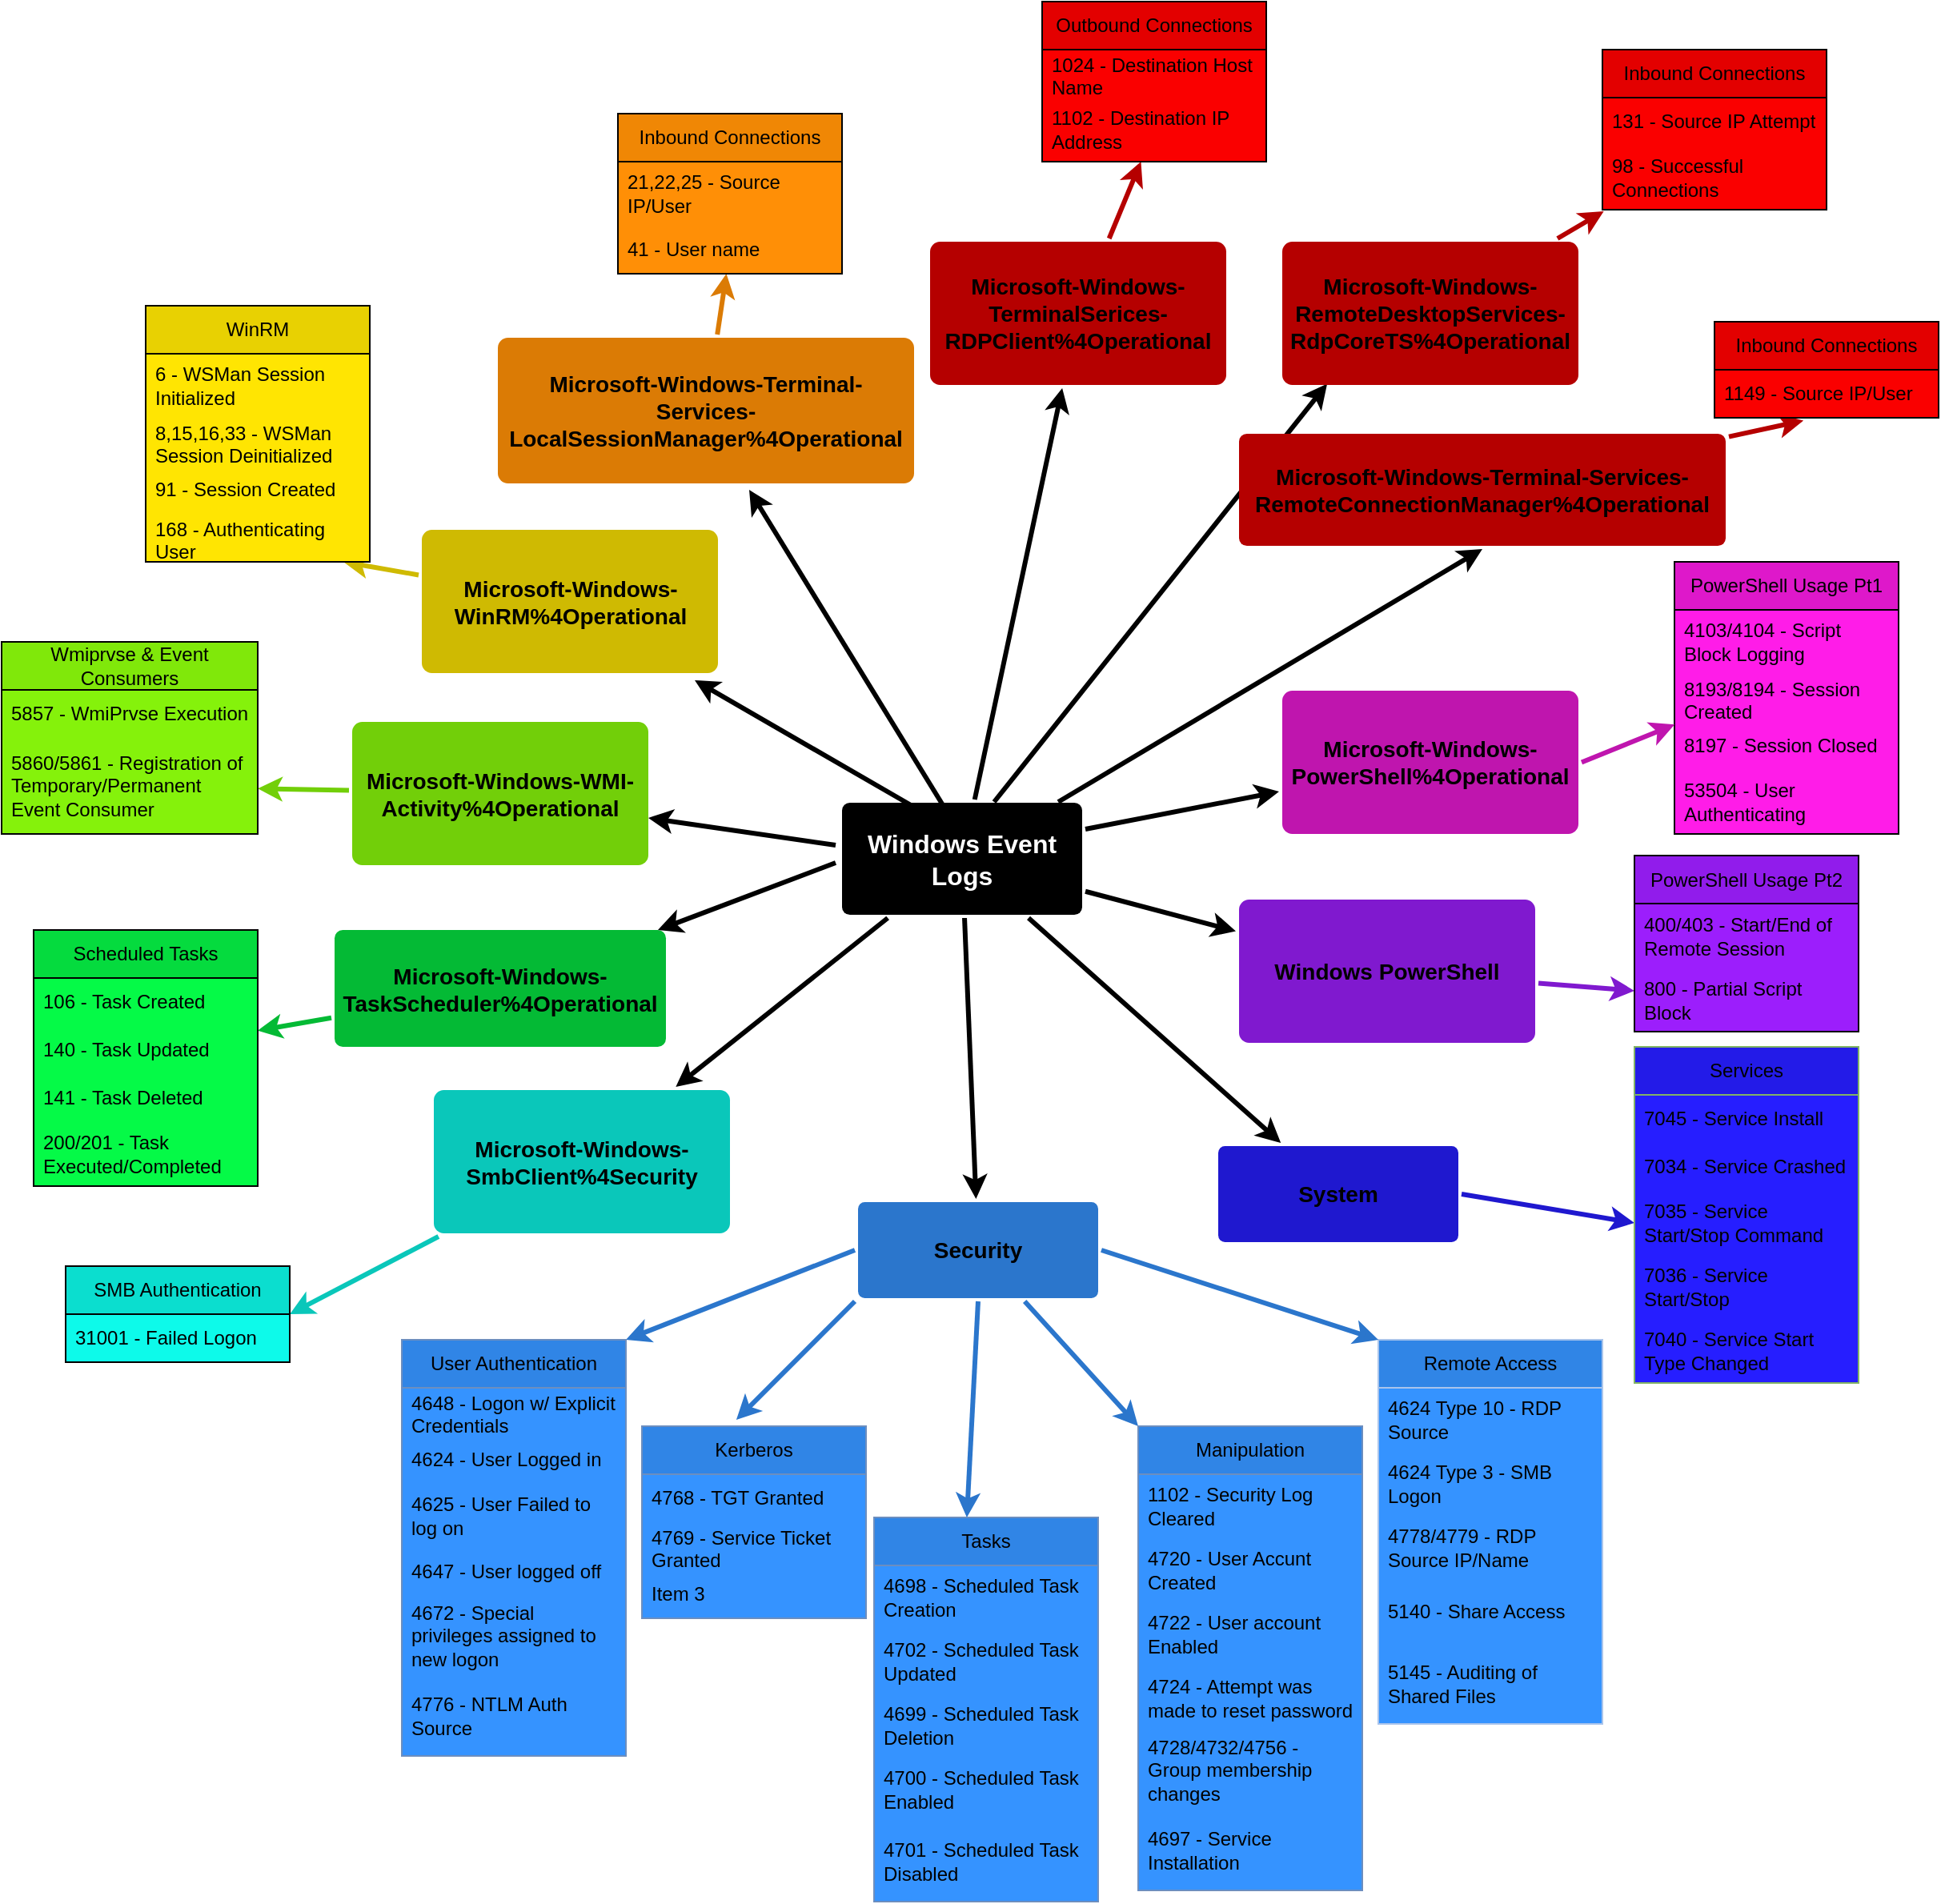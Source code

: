 <mxfile version="21.1.2" type="device">
  <diagram id="6a731a19-8d31-9384-78a2-239565b7b9f0" name="Page-1">
    <mxGraphModel dx="2603" dy="1671" grid="1" gridSize="10" guides="1" tooltips="1" connect="1" arrows="1" fold="1" page="1" pageScale="1" pageWidth="1169" pageHeight="827" background="none" math="0" shadow="0">
      <root>
        <mxCell id="0" />
        <mxCell id="1" parent="0" />
        <mxCell id="1745" value="" style="edgeStyle=none;rounded=0;jumpStyle=none;html=1;shadow=0;labelBackgroundColor=none;startArrow=none;startFill=0;endArrow=classic;endFill=1;jettySize=auto;orthogonalLoop=1;strokeColor=#000000;strokeWidth=3;fontFamily=Helvetica;fontSize=16;fontColor=#23445D;spacing=5;" parent="1" source="1749" target="1764" edge="1">
          <mxGeometry relative="1" as="geometry" />
        </mxCell>
        <mxCell id="1746" value="" style="edgeStyle=none;rounded=0;jumpStyle=none;html=1;shadow=0;labelBackgroundColor=none;startArrow=none;startFill=0;endArrow=classic;endFill=1;jettySize=auto;orthogonalLoop=1;strokeColor=#000000;strokeWidth=3;fontFamily=Helvetica;fontSize=16;fontColor=#23445D;spacing=5;" parent="1" source="1749" target="1771" edge="1">
          <mxGeometry relative="1" as="geometry" />
        </mxCell>
        <mxCell id="1747" value="" style="edgeStyle=none;rounded=0;jumpStyle=none;html=1;shadow=0;labelBackgroundColor=none;startArrow=none;startFill=0;endArrow=classic;endFill=1;jettySize=auto;orthogonalLoop=1;strokeColor=#000000;strokeWidth=3;fontFamily=Helvetica;fontSize=16;fontColor=#23445D;spacing=5;" parent="1" source="1749" target="1760" edge="1">
          <mxGeometry relative="1" as="geometry" />
        </mxCell>
        <mxCell id="1749" value="Windows Event Logs" style="rounded=1;whiteSpace=wrap;html=1;shadow=0;labelBackgroundColor=none;strokeColor=none;strokeWidth=3;fillColor=#000000;fontFamily=Helvetica;fontSize=16;fontColor=#FFFFFF;align=center;fontStyle=1;spacing=5;arcSize=7;perimeterSpacing=2;" parent="1" vertex="1">
          <mxGeometry x="495" y="380.5" width="150" height="70" as="geometry" />
        </mxCell>
        <mxCell id="1757" value="" style="edgeStyle=none;rounded=0;jumpStyle=none;html=1;shadow=0;labelBackgroundColor=none;startArrow=none;startFill=0;endArrow=classic;endFill=1;jettySize=auto;orthogonalLoop=1;strokeColor=#2B76CC;strokeWidth=3;fontFamily=Helvetica;fontSize=14;fontColor=#FFFFFF;spacing=5;entryX=1;entryY=0;entryDx=0;entryDy=0;exitX=0;exitY=0.5;exitDx=0;exitDy=0;" parent="1" source="1760" target="wAxpXDREzNcFDsTvLSVg-1779" edge="1">
          <mxGeometry relative="1" as="geometry">
            <mxPoint x="490" y="686" as="sourcePoint" />
            <mxPoint x="447" y="735.2" as="targetPoint" />
          </mxGeometry>
        </mxCell>
        <mxCell id="1759" value="" style="edgeStyle=none;rounded=0;jumpStyle=none;html=1;shadow=0;labelBackgroundColor=none;startArrow=none;startFill=0;endArrow=classic;endFill=1;jettySize=auto;orthogonalLoop=1;strokeColor=#2B76CC;strokeWidth=3;fontFamily=Helvetica;fontSize=14;fontColor=#FFFFFF;spacing=5;entryX=0;entryY=0;entryDx=0;entryDy=0;" parent="1" source="1760" target="wAxpXDREzNcFDsTvLSVg-1783" edge="1">
          <mxGeometry relative="1" as="geometry">
            <mxPoint x="693" y="735.2" as="targetPoint" />
          </mxGeometry>
        </mxCell>
        <mxCell id="1760" value="Security" style="rounded=1;whiteSpace=wrap;html=1;shadow=0;labelBackgroundColor=none;strokeColor=none;strokeWidth=3;fillColor=#2B76CC;fontFamily=Helvetica;fontSize=14;fontColor=#000000;align=center;spacing=5;fontStyle=1;arcSize=7;perimeterSpacing=2;" parent="1" vertex="1">
          <mxGeometry x="505" y="630" width="150" height="60" as="geometry" />
        </mxCell>
        <mxCell id="1764" value="Microsoft-Windows-TerminalSerices-RDPClient%4Operational" style="rounded=1;whiteSpace=wrap;html=1;shadow=0;labelBackgroundColor=none;strokeColor=none;strokeWidth=3;fillColor=#B50000;fontFamily=Helvetica;fontSize=14;fontColor=#000000;align=center;spacing=5;fontStyle=1;arcSize=7;perimeterSpacing=2;" parent="1" vertex="1">
          <mxGeometry x="550" y="30" width="185" height="89.5" as="geometry" />
        </mxCell>
        <mxCell id="1768" value="" style="edgeStyle=none;rounded=0;jumpStyle=none;html=1;shadow=0;labelBackgroundColor=none;startArrow=none;startFill=0;endArrow=classic;endFill=1;jettySize=auto;orthogonalLoop=1;strokeColor=#B50000;strokeWidth=3;fontFamily=Helvetica;fontSize=14;fontColor=#FFFFFF;spacing=5;" parent="1" source="1764" target="wAxpXDREzNcFDsTvLSVg-1823" edge="1">
          <mxGeometry relative="1" as="geometry">
            <mxPoint x="635" y="-117" as="targetPoint" />
          </mxGeometry>
        </mxCell>
        <mxCell id="1771" value="System" style="rounded=1;whiteSpace=wrap;html=1;shadow=0;labelBackgroundColor=none;strokeColor=none;strokeWidth=3;fillColor=#1F18CF;fontFamily=Helvetica;fontSize=14;fontColor=#000000;align=center;spacing=5;fontStyle=1;arcSize=7;perimeterSpacing=2;gradientColor=none;" parent="1" vertex="1">
          <mxGeometry x="730" y="595.0" width="150" height="60" as="geometry" />
        </mxCell>
        <mxCell id="1775" value="" style="edgeStyle=none;rounded=1;jumpStyle=none;html=1;shadow=0;labelBackgroundColor=none;startArrow=none;startFill=0;jettySize=auto;orthogonalLoop=1;strokeColor=#1F18CF;strokeWidth=3;fontFamily=Helvetica;fontSize=14;fontColor=#FFFFFF;spacing=5;fontStyle=1;fillColor=#b0e3e6;entryX=0;entryY=0.5;entryDx=0;entryDy=0;exitX=1;exitY=0.5;exitDx=0;exitDy=0;" parent="1" source="1771" target="wAxpXDREzNcFDsTvLSVg-1818" edge="1">
          <mxGeometry relative="1" as="geometry">
            <mxPoint x="951" y="606.533" as="targetPoint" />
          </mxGeometry>
        </mxCell>
        <mxCell id="wAxpXDREzNcFDsTvLSVg-1779" value="User Authentication" style="swimlane;fontStyle=0;childLayout=stackLayout;horizontal=1;startSize=30;horizontalStack=0;resizeParent=1;resizeParentMax=0;resizeLast=0;collapsible=1;marginBottom=0;whiteSpace=wrap;html=1;fillColor=#3085E6;strokeColor=#6c8ebf;swimlaneFillColor=#3593FF;" vertex="1" parent="1">
          <mxGeometry x="220" y="716" width="140" height="260" as="geometry">
            <mxRectangle x="150" y="680" width="140" height="30" as="alternateBounds" />
          </mxGeometry>
        </mxCell>
        <mxCell id="wAxpXDREzNcFDsTvLSVg-1780" value="4648 - Logon w/ Explicit Credentials" style="text;strokeColor=none;fillColor=none;align=left;verticalAlign=middle;spacingLeft=4;spacingRight=4;overflow=hidden;points=[[0,0.5],[1,0.5]];portConstraint=eastwest;rotatable=0;whiteSpace=wrap;html=1;" vertex="1" parent="wAxpXDREzNcFDsTvLSVg-1779">
          <mxGeometry y="30" width="140" height="30" as="geometry" />
        </mxCell>
        <mxCell id="wAxpXDREzNcFDsTvLSVg-1781" value="4624 - User Logged in" style="text;strokeColor=none;fillColor=none;align=left;verticalAlign=middle;spacingLeft=4;spacingRight=4;overflow=hidden;points=[[0,0.5],[1,0.5]];portConstraint=eastwest;rotatable=0;whiteSpace=wrap;html=1;" vertex="1" parent="wAxpXDREzNcFDsTvLSVg-1779">
          <mxGeometry y="60" width="140" height="30" as="geometry" />
        </mxCell>
        <mxCell id="wAxpXDREzNcFDsTvLSVg-1782" value="4625 - User Failed to log on" style="text;strokeColor=none;fillColor=none;align=left;verticalAlign=middle;spacingLeft=4;spacingRight=4;overflow=hidden;points=[[0,0.5],[1,0.5]];portConstraint=eastwest;rotatable=0;whiteSpace=wrap;html=1;" vertex="1" parent="wAxpXDREzNcFDsTvLSVg-1779">
          <mxGeometry y="90" width="140" height="40" as="geometry" />
        </mxCell>
        <mxCell id="wAxpXDREzNcFDsTvLSVg-1792" value="4647 - User logged off" style="text;strokeColor=none;fillColor=none;align=left;verticalAlign=middle;spacingLeft=4;spacingRight=4;overflow=hidden;points=[[0,0.5],[1,0.5]];portConstraint=eastwest;rotatable=0;whiteSpace=wrap;html=1;" vertex="1" parent="wAxpXDREzNcFDsTvLSVg-1779">
          <mxGeometry y="130" width="140" height="30" as="geometry" />
        </mxCell>
        <mxCell id="wAxpXDREzNcFDsTvLSVg-1793" value="4672 - Special privileges assigned to new logon" style="text;strokeColor=none;fillColor=none;align=left;verticalAlign=middle;spacingLeft=4;spacingRight=4;overflow=hidden;points=[[0,0.5],[1,0.5]];portConstraint=eastwest;rotatable=0;whiteSpace=wrap;html=1;" vertex="1" parent="wAxpXDREzNcFDsTvLSVg-1779">
          <mxGeometry y="160" width="140" height="50" as="geometry" />
        </mxCell>
        <mxCell id="wAxpXDREzNcFDsTvLSVg-1794" value="4776 - NTLM Auth Source" style="text;strokeColor=none;fillColor=none;align=left;verticalAlign=middle;spacingLeft=4;spacingRight=4;overflow=hidden;points=[[0,0.5],[1,0.5]];portConstraint=eastwest;rotatable=0;whiteSpace=wrap;html=1;" vertex="1" parent="wAxpXDREzNcFDsTvLSVg-1779">
          <mxGeometry y="210" width="140" height="50" as="geometry" />
        </mxCell>
        <mxCell id="wAxpXDREzNcFDsTvLSVg-1783" value="Manipulation" style="swimlane;fontStyle=0;childLayout=stackLayout;horizontal=1;startSize=30;horizontalStack=0;resizeParent=1;resizeParentMax=0;resizeLast=0;collapsible=1;marginBottom=0;whiteSpace=wrap;html=1;fillColor=#3085E6;strokeColor=#6c8ebf;swimlaneFillColor=#3593FF;" vertex="1" parent="1">
          <mxGeometry x="680" y="770" width="140" height="290" as="geometry" />
        </mxCell>
        <mxCell id="wAxpXDREzNcFDsTvLSVg-1784" value="1102 - Security Log Cleared" style="text;strokeColor=none;fillColor=none;align=left;verticalAlign=middle;spacingLeft=4;spacingRight=4;overflow=hidden;points=[[0,0.5],[1,0.5]];portConstraint=eastwest;rotatable=0;whiteSpace=wrap;html=1;" vertex="1" parent="wAxpXDREzNcFDsTvLSVg-1783">
          <mxGeometry y="30" width="140" height="40" as="geometry" />
        </mxCell>
        <mxCell id="wAxpXDREzNcFDsTvLSVg-1785" value="4720 - User Accunt Created" style="text;strokeColor=none;fillColor=none;align=left;verticalAlign=middle;spacingLeft=4;spacingRight=4;overflow=hidden;points=[[0,0.5],[1,0.5]];portConstraint=eastwest;rotatable=0;whiteSpace=wrap;html=1;" vertex="1" parent="wAxpXDREzNcFDsTvLSVg-1783">
          <mxGeometry y="70" width="140" height="40" as="geometry" />
        </mxCell>
        <mxCell id="wAxpXDREzNcFDsTvLSVg-1786" value="4722 - User account Enabled" style="text;strokeColor=none;fillColor=none;align=left;verticalAlign=middle;spacingLeft=4;spacingRight=4;overflow=hidden;points=[[0,0.5],[1,0.5]];portConstraint=eastwest;rotatable=0;whiteSpace=wrap;html=1;" vertex="1" parent="wAxpXDREzNcFDsTvLSVg-1783">
          <mxGeometry y="110" width="140" height="40" as="geometry" />
        </mxCell>
        <mxCell id="wAxpXDREzNcFDsTvLSVg-1795" value="4724 - Attempt was made to reset password" style="text;strokeColor=none;fillColor=none;align=left;verticalAlign=middle;spacingLeft=4;spacingRight=4;overflow=hidden;points=[[0,0.5],[1,0.5]];portConstraint=eastwest;rotatable=0;whiteSpace=wrap;html=1;" vertex="1" parent="wAxpXDREzNcFDsTvLSVg-1783">
          <mxGeometry y="150" width="140" height="40" as="geometry" />
        </mxCell>
        <mxCell id="wAxpXDREzNcFDsTvLSVg-1796" value="4728/4732/4756 - Group membership changes" style="text;strokeColor=none;fillColor=none;align=left;verticalAlign=middle;spacingLeft=4;spacingRight=4;overflow=hidden;points=[[0,0.5],[1,0.5]];portConstraint=eastwest;rotatable=0;whiteSpace=wrap;html=1;" vertex="1" parent="wAxpXDREzNcFDsTvLSVg-1783">
          <mxGeometry y="190" width="140" height="50" as="geometry" />
        </mxCell>
        <mxCell id="wAxpXDREzNcFDsTvLSVg-1804" value="4697 - Service Installation" style="text;strokeColor=none;fillColor=none;align=left;verticalAlign=middle;spacingLeft=4;spacingRight=4;overflow=hidden;points=[[0,0.5],[1,0.5]];portConstraint=eastwest;rotatable=0;whiteSpace=wrap;html=1;" vertex="1" parent="wAxpXDREzNcFDsTvLSVg-1783">
          <mxGeometry y="240" width="140" height="50" as="geometry" />
        </mxCell>
        <mxCell id="wAxpXDREzNcFDsTvLSVg-1787" value="Kerberos" style="swimlane;fontStyle=0;childLayout=stackLayout;horizontal=1;startSize=30;horizontalStack=0;resizeParent=1;resizeParentMax=0;resizeLast=0;collapsible=1;marginBottom=0;whiteSpace=wrap;html=1;fillColor=#3085E6;strokeColor=#6c8ebf;swimlaneFillColor=#3593FF;" vertex="1" parent="1">
          <mxGeometry x="370" y="770" width="140" height="120" as="geometry" />
        </mxCell>
        <mxCell id="wAxpXDREzNcFDsTvLSVg-1788" value="4768 - TGT Granted" style="text;strokeColor=none;fillColor=none;align=left;verticalAlign=middle;spacingLeft=4;spacingRight=4;overflow=hidden;points=[[0,0.5],[1,0.5]];portConstraint=eastwest;rotatable=0;whiteSpace=wrap;html=1;" vertex="1" parent="wAxpXDREzNcFDsTvLSVg-1787">
          <mxGeometry y="30" width="140" height="30" as="geometry" />
        </mxCell>
        <mxCell id="wAxpXDREzNcFDsTvLSVg-1789" value="4769 - Service Ticket Granted" style="text;strokeColor=none;fillColor=none;align=left;verticalAlign=middle;spacingLeft=4;spacingRight=4;overflow=hidden;points=[[0,0.5],[1,0.5]];portConstraint=eastwest;rotatable=0;whiteSpace=wrap;html=1;" vertex="1" parent="wAxpXDREzNcFDsTvLSVg-1787">
          <mxGeometry y="60" width="140" height="30" as="geometry" />
        </mxCell>
        <mxCell id="wAxpXDREzNcFDsTvLSVg-1790" value="Item 3" style="text;strokeColor=none;fillColor=none;align=left;verticalAlign=middle;spacingLeft=4;spacingRight=4;overflow=hidden;points=[[0,0.5],[1,0.5]];portConstraint=eastwest;rotatable=0;whiteSpace=wrap;html=1;" vertex="1" parent="wAxpXDREzNcFDsTvLSVg-1787">
          <mxGeometry y="90" width="140" height="30" as="geometry" />
        </mxCell>
        <mxCell id="wAxpXDREzNcFDsTvLSVg-1798" value="Remote Access" style="swimlane;fontStyle=0;childLayout=stackLayout;horizontal=1;startSize=30;horizontalStack=0;resizeParent=1;resizeParentMax=0;resizeLast=0;collapsible=1;marginBottom=0;whiteSpace=wrap;html=1;fillColor=#3085E6;strokeColor=#A9C4EB;swimlaneFillColor=#3593FF;" vertex="1" parent="1">
          <mxGeometry x="830" y="716" width="140" height="240" as="geometry" />
        </mxCell>
        <mxCell id="wAxpXDREzNcFDsTvLSVg-1799" value="4624 Type 10 - RDP Source" style="text;strokeColor=none;fillColor=none;align=left;verticalAlign=middle;spacingLeft=4;spacingRight=4;overflow=hidden;points=[[0,0.5],[1,0.5]];portConstraint=eastwest;rotatable=0;whiteSpace=wrap;html=1;" vertex="1" parent="wAxpXDREzNcFDsTvLSVg-1798">
          <mxGeometry y="30" width="140" height="40" as="geometry" />
        </mxCell>
        <mxCell id="wAxpXDREzNcFDsTvLSVg-1800" value="4624 Type 3 - SMB Logon" style="text;strokeColor=none;fillColor=none;align=left;verticalAlign=middle;spacingLeft=4;spacingRight=4;overflow=hidden;points=[[0,0.5],[1,0.5]];portConstraint=eastwest;rotatable=0;whiteSpace=wrap;html=1;" vertex="1" parent="wAxpXDREzNcFDsTvLSVg-1798">
          <mxGeometry y="70" width="140" height="40" as="geometry" />
        </mxCell>
        <mxCell id="wAxpXDREzNcFDsTvLSVg-1801" value="4778/4779 - RDP Source IP/Name" style="text;strokeColor=none;fillColor=none;align=left;verticalAlign=middle;spacingLeft=4;spacingRight=4;overflow=hidden;points=[[0,0.5],[1,0.5]];portConstraint=eastwest;rotatable=0;whiteSpace=wrap;html=1;" vertex="1" parent="wAxpXDREzNcFDsTvLSVg-1798">
          <mxGeometry y="110" width="140" height="40" as="geometry" />
        </mxCell>
        <mxCell id="wAxpXDREzNcFDsTvLSVg-1802" value="5140 - Share Access" style="text;strokeColor=none;fillColor=none;align=left;verticalAlign=middle;spacingLeft=4;spacingRight=4;overflow=hidden;points=[[0,0.5],[1,0.5]];portConstraint=eastwest;rotatable=0;whiteSpace=wrap;html=1;" vertex="1" parent="wAxpXDREzNcFDsTvLSVg-1798">
          <mxGeometry y="150" width="140" height="40" as="geometry" />
        </mxCell>
        <mxCell id="wAxpXDREzNcFDsTvLSVg-1803" value="5145 - Auditing of Shared Files" style="text;strokeColor=none;fillColor=none;align=left;verticalAlign=middle;spacingLeft=4;spacingRight=4;overflow=hidden;points=[[0,0.5],[1,0.5]];portConstraint=eastwest;rotatable=0;whiteSpace=wrap;html=1;" vertex="1" parent="wAxpXDREzNcFDsTvLSVg-1798">
          <mxGeometry y="190" width="140" height="50" as="geometry" />
        </mxCell>
        <mxCell id="wAxpXDREzNcFDsTvLSVg-1805" value="Tasks" style="swimlane;fontStyle=0;childLayout=stackLayout;horizontal=1;startSize=30;horizontalStack=0;resizeParent=1;resizeParentMax=0;resizeLast=0;collapsible=1;marginBottom=0;whiteSpace=wrap;html=1;fillColor=#3085E6;strokeColor=#6c8ebf;swimlaneFillColor=#3593FF;" vertex="1" parent="1">
          <mxGeometry x="515" y="827" width="140" height="240" as="geometry" />
        </mxCell>
        <mxCell id="wAxpXDREzNcFDsTvLSVg-1806" value="4698 - Scheduled Task Creation" style="text;strokeColor=none;fillColor=none;align=left;verticalAlign=middle;spacingLeft=4;spacingRight=4;overflow=hidden;points=[[0,0.5],[1,0.5]];portConstraint=eastwest;rotatable=0;whiteSpace=wrap;html=1;" vertex="1" parent="wAxpXDREzNcFDsTvLSVg-1805">
          <mxGeometry y="30" width="140" height="40" as="geometry" />
        </mxCell>
        <mxCell id="wAxpXDREzNcFDsTvLSVg-1807" value="4702 - Scheduled Task Updated" style="text;strokeColor=none;fillColor=none;align=left;verticalAlign=middle;spacingLeft=4;spacingRight=4;overflow=hidden;points=[[0,0.5],[1,0.5]];portConstraint=eastwest;rotatable=0;whiteSpace=wrap;html=1;" vertex="1" parent="wAxpXDREzNcFDsTvLSVg-1805">
          <mxGeometry y="70" width="140" height="40" as="geometry" />
        </mxCell>
        <mxCell id="wAxpXDREzNcFDsTvLSVg-1808" value="4699 - Scheduled Task Deletion" style="text;strokeColor=none;fillColor=none;align=left;verticalAlign=middle;spacingLeft=4;spacingRight=4;overflow=hidden;points=[[0,0.5],[1,0.5]];portConstraint=eastwest;rotatable=0;whiteSpace=wrap;html=1;" vertex="1" parent="wAxpXDREzNcFDsTvLSVg-1805">
          <mxGeometry y="110" width="140" height="40" as="geometry" />
        </mxCell>
        <mxCell id="wAxpXDREzNcFDsTvLSVg-1809" value="4700 - Scheduled Task Enabled" style="text;strokeColor=none;fillColor=none;align=left;verticalAlign=middle;spacingLeft=4;spacingRight=4;overflow=hidden;points=[[0,0.5],[1,0.5]];portConstraint=eastwest;rotatable=0;whiteSpace=wrap;html=1;" vertex="1" parent="wAxpXDREzNcFDsTvLSVg-1805">
          <mxGeometry y="150" width="140" height="40" as="geometry" />
        </mxCell>
        <mxCell id="wAxpXDREzNcFDsTvLSVg-1810" value="4701 - Scheduled Task Disabled" style="text;strokeColor=none;fillColor=none;align=left;verticalAlign=middle;spacingLeft=4;spacingRight=4;overflow=hidden;points=[[0,0.5],[1,0.5]];portConstraint=eastwest;rotatable=0;whiteSpace=wrap;html=1;" vertex="1" parent="wAxpXDREzNcFDsTvLSVg-1805">
          <mxGeometry y="190" width="140" height="50" as="geometry" />
        </mxCell>
        <mxCell id="wAxpXDREzNcFDsTvLSVg-1812" value="" style="edgeStyle=none;rounded=0;jumpStyle=none;html=1;shadow=0;labelBackgroundColor=none;startArrow=none;startFill=0;endArrow=classic;endFill=1;jettySize=auto;orthogonalLoop=1;strokeColor=#2B76CC;strokeWidth=3;fontFamily=Helvetica;fontSize=14;fontColor=#FFFFFF;spacing=5;entryX=0.421;entryY=-0.033;entryDx=0;entryDy=0;entryPerimeter=0;exitX=0;exitY=1;exitDx=0;exitDy=0;" edge="1" parent="1" source="1760" target="wAxpXDREzNcFDsTvLSVg-1787">
          <mxGeometry relative="1" as="geometry">
            <mxPoint x="503" y="707" as="sourcePoint" />
            <mxPoint x="370" y="726" as="targetPoint" />
          </mxGeometry>
        </mxCell>
        <mxCell id="wAxpXDREzNcFDsTvLSVg-1813" value="" style="edgeStyle=none;rounded=0;jumpStyle=none;html=1;shadow=0;labelBackgroundColor=none;startArrow=none;startFill=0;endArrow=classic;endFill=1;jettySize=auto;orthogonalLoop=1;strokeColor=#2B76CC;strokeWidth=3;fontFamily=Helvetica;fontSize=14;fontColor=#FFFFFF;spacing=5;entryX=0.414;entryY=0;entryDx=0;entryDy=0;entryPerimeter=0;exitX=0.5;exitY=1;exitDx=0;exitDy=0;" edge="1" parent="1" source="1760" target="wAxpXDREzNcFDsTvLSVg-1805">
          <mxGeometry relative="1" as="geometry">
            <mxPoint x="513" y="717" as="sourcePoint" />
            <mxPoint x="380" y="736" as="targetPoint" />
          </mxGeometry>
        </mxCell>
        <mxCell id="wAxpXDREzNcFDsTvLSVg-1814" value="" style="edgeStyle=none;rounded=0;jumpStyle=none;html=1;shadow=0;labelBackgroundColor=none;startArrow=none;startFill=0;endArrow=classic;endFill=1;jettySize=auto;orthogonalLoop=1;strokeColor=#2B76CC;strokeWidth=3;fontFamily=Helvetica;fontSize=14;fontColor=#FFFFFF;spacing=5;entryX=0;entryY=0;entryDx=0;entryDy=0;exitX=1;exitY=0.5;exitDx=0;exitDy=0;" edge="1" parent="1" source="1760" target="wAxpXDREzNcFDsTvLSVg-1798">
          <mxGeometry relative="1" as="geometry">
            <mxPoint x="622" y="728" as="sourcePoint" />
            <mxPoint x="690" y="780" as="targetPoint" />
          </mxGeometry>
        </mxCell>
        <mxCell id="wAxpXDREzNcFDsTvLSVg-1815" value="Services" style="swimlane;fontStyle=0;childLayout=stackLayout;horizontal=1;startSize=30;horizontalStack=0;resizeParent=1;resizeParentMax=0;resizeLast=0;collapsible=1;marginBottom=0;whiteSpace=wrap;html=1;fillColor=#231BE8;strokeColor=#82b366;swimlaneFillColor=#261EFF;" vertex="1" parent="1">
          <mxGeometry x="990" y="533" width="140" height="210" as="geometry" />
        </mxCell>
        <mxCell id="wAxpXDREzNcFDsTvLSVg-1816" value="7045 - Service Install" style="text;strokeColor=none;fillColor=none;align=left;verticalAlign=middle;spacingLeft=4;spacingRight=4;overflow=hidden;points=[[0,0.5],[1,0.5]];portConstraint=eastwest;rotatable=0;whiteSpace=wrap;html=1;" vertex="1" parent="wAxpXDREzNcFDsTvLSVg-1815">
          <mxGeometry y="30" width="140" height="30" as="geometry" />
        </mxCell>
        <mxCell id="wAxpXDREzNcFDsTvLSVg-1817" value="7034 - Service Crashed" style="text;strokeColor=none;fillColor=none;align=left;verticalAlign=middle;spacingLeft=4;spacingRight=4;overflow=hidden;points=[[0,0.5],[1,0.5]];portConstraint=eastwest;rotatable=0;whiteSpace=wrap;html=1;" vertex="1" parent="wAxpXDREzNcFDsTvLSVg-1815">
          <mxGeometry y="60" width="140" height="30" as="geometry" />
        </mxCell>
        <mxCell id="wAxpXDREzNcFDsTvLSVg-1818" value="7035 - Service Start/Stop Command" style="text;strokeColor=none;fillColor=none;align=left;verticalAlign=middle;spacingLeft=4;spacingRight=4;overflow=hidden;points=[[0,0.5],[1,0.5]];portConstraint=eastwest;rotatable=0;whiteSpace=wrap;html=1;" vertex="1" parent="wAxpXDREzNcFDsTvLSVg-1815">
          <mxGeometry y="90" width="140" height="40" as="geometry" />
        </mxCell>
        <mxCell id="wAxpXDREzNcFDsTvLSVg-1819" value="7036 - Service Start/Stop" style="text;strokeColor=none;fillColor=none;align=left;verticalAlign=middle;spacingLeft=4;spacingRight=4;overflow=hidden;points=[[0,0.5],[1,0.5]];portConstraint=eastwest;rotatable=0;whiteSpace=wrap;html=1;" vertex="1" parent="wAxpXDREzNcFDsTvLSVg-1815">
          <mxGeometry y="130" width="140" height="40" as="geometry" />
        </mxCell>
        <mxCell id="wAxpXDREzNcFDsTvLSVg-1820" value="7040 - Service Start Type Changed" style="text;strokeColor=none;fillColor=none;align=left;verticalAlign=middle;spacingLeft=4;spacingRight=4;overflow=hidden;points=[[0,0.5],[1,0.5]];portConstraint=eastwest;rotatable=0;whiteSpace=wrap;html=1;" vertex="1" parent="wAxpXDREzNcFDsTvLSVg-1815">
          <mxGeometry y="170" width="140" height="40" as="geometry" />
        </mxCell>
        <mxCell id="wAxpXDREzNcFDsTvLSVg-1821" value="Outbound Connections" style="swimlane;fontStyle=0;childLayout=stackLayout;horizontal=1;startSize=30;horizontalStack=0;resizeParent=1;resizeParentMax=0;resizeLast=0;collapsible=1;marginBottom=0;whiteSpace=wrap;html=1;fillColor=#E30000;swimlaneFillColor=#FA0000;" vertex="1" parent="1">
          <mxGeometry x="620" y="-120" width="140" height="100" as="geometry" />
        </mxCell>
        <mxCell id="wAxpXDREzNcFDsTvLSVg-1822" value="1024 - Destination Host Name" style="text;strokeColor=none;fillColor=none;align=left;verticalAlign=middle;spacingLeft=4;spacingRight=4;overflow=hidden;points=[[0,0.5],[1,0.5]];portConstraint=eastwest;rotatable=0;whiteSpace=wrap;html=1;" vertex="1" parent="wAxpXDREzNcFDsTvLSVg-1821">
          <mxGeometry y="30" width="140" height="30" as="geometry" />
        </mxCell>
        <mxCell id="wAxpXDREzNcFDsTvLSVg-1823" value="1102 - Destination IP Address" style="text;strokeColor=none;fillColor=none;align=left;verticalAlign=middle;spacingLeft=4;spacingRight=4;overflow=hidden;points=[[0,0.5],[1,0.5]];portConstraint=eastwest;rotatable=0;whiteSpace=wrap;html=1;" vertex="1" parent="wAxpXDREzNcFDsTvLSVg-1821">
          <mxGeometry y="60" width="140" height="40" as="geometry" />
        </mxCell>
        <mxCell id="wAxpXDREzNcFDsTvLSVg-1828" value="" style="edgeStyle=none;rounded=0;jumpStyle=none;html=1;shadow=0;labelBackgroundColor=none;startArrow=none;startFill=0;endArrow=classic;endFill=1;jettySize=auto;orthogonalLoop=1;strokeColor=#000000;strokeWidth=3;fontFamily=Helvetica;fontSize=16;fontColor=#23445D;spacing=5;entryX=0.159;entryY=0.971;entryDx=0;entryDy=0;entryPerimeter=0;" edge="1" parent="1" target="wAxpXDREzNcFDsTvLSVg-1829">
          <mxGeometry relative="1" as="geometry">
            <mxPoint x="590" y="380" as="sourcePoint" />
          </mxGeometry>
        </mxCell>
        <mxCell id="wAxpXDREzNcFDsTvLSVg-1829" value="Microsoft-Windows-RemoteDesktopServices-RdpCoreTS%4Operational" style="rounded=1;whiteSpace=wrap;html=1;shadow=0;labelBackgroundColor=none;strokeColor=none;strokeWidth=3;fillColor=#B50000;fontFamily=Helvetica;fontSize=14;fontColor=#000000;align=center;spacing=5;fontStyle=1;arcSize=7;perimeterSpacing=2;" vertex="1" parent="1">
          <mxGeometry x="770" y="30" width="185" height="89.5" as="geometry" />
        </mxCell>
        <mxCell id="wAxpXDREzNcFDsTvLSVg-1830" value="" style="edgeStyle=none;rounded=0;jumpStyle=none;html=1;shadow=0;labelBackgroundColor=none;startArrow=none;startFill=0;endArrow=classic;endFill=1;jettySize=auto;orthogonalLoop=1;strokeColor=#B50000;strokeWidth=3;fontFamily=Helvetica;fontSize=14;fontColor=#FFFFFF;spacing=5;entryX=0.006;entryY=1.025;entryDx=0;entryDy=0;entryPerimeter=0;" edge="1" parent="1" source="wAxpXDREzNcFDsTvLSVg-1829" target="wAxpXDREzNcFDsTvLSVg-1833">
          <mxGeometry relative="1" as="geometry">
            <mxPoint x="376" y="-127.5" as="targetPoint" />
          </mxGeometry>
        </mxCell>
        <mxCell id="wAxpXDREzNcFDsTvLSVg-1831" value="Inbound Connections" style="swimlane;fontStyle=0;childLayout=stackLayout;horizontal=1;startSize=30;horizontalStack=0;resizeParent=1;resizeParentMax=0;resizeLast=0;collapsible=1;marginBottom=0;whiteSpace=wrap;html=1;fillColor=#E30000;swimlaneFillColor=#FA0000;" vertex="1" parent="1">
          <mxGeometry x="970" y="-90" width="140" height="100" as="geometry" />
        </mxCell>
        <mxCell id="wAxpXDREzNcFDsTvLSVg-1832" value="131 - Source IP Attempt" style="text;strokeColor=none;fillColor=none;align=left;verticalAlign=middle;spacingLeft=4;spacingRight=4;overflow=hidden;points=[[0,0.5],[1,0.5]];portConstraint=eastwest;rotatable=0;whiteSpace=wrap;html=1;" vertex="1" parent="wAxpXDREzNcFDsTvLSVg-1831">
          <mxGeometry y="30" width="140" height="30" as="geometry" />
        </mxCell>
        <mxCell id="wAxpXDREzNcFDsTvLSVg-1833" value="98 - Successful Connections" style="text;strokeColor=none;fillColor=none;align=left;verticalAlign=middle;spacingLeft=4;spacingRight=4;overflow=hidden;points=[[0,0.5],[1,0.5]];portConstraint=eastwest;rotatable=0;whiteSpace=wrap;html=1;" vertex="1" parent="wAxpXDREzNcFDsTvLSVg-1831">
          <mxGeometry y="60" width="140" height="40" as="geometry" />
        </mxCell>
        <mxCell id="wAxpXDREzNcFDsTvLSVg-1835" value="Microsoft-Windows-Terminal-Services-RemoteConnectionManager%4Operational" style="rounded=1;whiteSpace=wrap;html=1;shadow=0;labelBackgroundColor=none;strokeColor=none;strokeWidth=3;fillColor=#B50000;fontFamily=Helvetica;fontSize=14;fontColor=#000000;align=center;spacing=5;fontStyle=1;arcSize=7;perimeterSpacing=2;" vertex="1" parent="1">
          <mxGeometry x="743" y="150" width="304" height="70" as="geometry" />
        </mxCell>
        <mxCell id="wAxpXDREzNcFDsTvLSVg-1836" value="" style="edgeStyle=none;rounded=0;jumpStyle=none;html=1;shadow=0;labelBackgroundColor=none;startArrow=none;startFill=0;endArrow=classic;endFill=1;jettySize=auto;orthogonalLoop=1;strokeColor=#B50000;strokeWidth=3;fontFamily=Helvetica;fontSize=14;fontColor=#FFFFFF;spacing=5;entryX=0.397;entryY=1.059;entryDx=0;entryDy=0;entryPerimeter=0;" edge="1" parent="1" source="wAxpXDREzNcFDsTvLSVg-1835" target="wAxpXDREzNcFDsTvLSVg-1838">
          <mxGeometry relative="1" as="geometry">
            <mxPoint x="415.855" y="-80" as="targetPoint" />
          </mxGeometry>
        </mxCell>
        <mxCell id="wAxpXDREzNcFDsTvLSVg-1837" value="Inbound Connections" style="swimlane;fontStyle=0;childLayout=stackLayout;horizontal=1;startSize=30;horizontalStack=0;resizeParent=1;resizeParentMax=0;resizeLast=0;collapsible=1;marginBottom=0;whiteSpace=wrap;html=1;swimlaneFillColor=#FA0000;fillColor=#E30000;" vertex="1" parent="1">
          <mxGeometry x="1040" y="80" width="140" height="60" as="geometry" />
        </mxCell>
        <mxCell id="wAxpXDREzNcFDsTvLSVg-1838" value="1149 - Source IP/User" style="text;strokeColor=none;fillColor=none;align=left;verticalAlign=middle;spacingLeft=4;spacingRight=4;overflow=hidden;points=[[0,0.5],[1,0.5]];portConstraint=eastwest;rotatable=0;whiteSpace=wrap;html=1;" vertex="1" parent="wAxpXDREzNcFDsTvLSVg-1837">
          <mxGeometry y="30" width="140" height="30" as="geometry" />
        </mxCell>
        <mxCell id="wAxpXDREzNcFDsTvLSVg-1841" value="Microsoft-Windows-Terminal-Services-LocalSessionManager%4Operational" style="rounded=1;whiteSpace=wrap;html=1;shadow=0;labelBackgroundColor=none;strokeColor=none;strokeWidth=3;fillColor=#DB7B05;fontFamily=Helvetica;fontSize=14;fontColor=#000000;align=center;spacing=5;fontStyle=1;arcSize=7;perimeterSpacing=2;gradientColor=none;" vertex="1" parent="1">
          <mxGeometry x="280" y="90" width="260" height="91" as="geometry" />
        </mxCell>
        <mxCell id="wAxpXDREzNcFDsTvLSVg-1842" value="" style="edgeStyle=none;rounded=0;jumpStyle=none;html=1;shadow=0;labelBackgroundColor=none;startArrow=none;startFill=0;endArrow=classic;endFill=1;jettySize=auto;orthogonalLoop=1;strokeColor=#DB7B05;strokeWidth=3;fontFamily=Helvetica;fontSize=14;fontColor=#FFFFFF;spacing=5;" edge="1" parent="1" source="wAxpXDREzNcFDsTvLSVg-1841" target="wAxpXDREzNcFDsTvLSVg-1845">
          <mxGeometry relative="1" as="geometry">
            <mxPoint x="-515" y="-137" as="targetPoint" />
          </mxGeometry>
        </mxCell>
        <mxCell id="wAxpXDREzNcFDsTvLSVg-1843" value="Inbound Connections" style="swimlane;fontStyle=0;childLayout=stackLayout;horizontal=1;startSize=30;horizontalStack=0;resizeParent=1;resizeParentMax=0;resizeLast=0;collapsible=1;marginBottom=0;whiteSpace=wrap;html=1;fillColor=#F08705;swimlaneFillColor=#FF8F06;" vertex="1" parent="1">
          <mxGeometry x="355" y="-50" width="140" height="100" as="geometry" />
        </mxCell>
        <mxCell id="wAxpXDREzNcFDsTvLSVg-1844" value="21,22,25 - Source IP/User" style="text;strokeColor=none;fillColor=none;align=left;verticalAlign=middle;spacingLeft=4;spacingRight=4;overflow=hidden;points=[[0,0.5],[1,0.5]];portConstraint=eastwest;rotatable=0;whiteSpace=wrap;html=1;" vertex="1" parent="wAxpXDREzNcFDsTvLSVg-1843">
          <mxGeometry y="30" width="140" height="40" as="geometry" />
        </mxCell>
        <mxCell id="wAxpXDREzNcFDsTvLSVg-1845" value="41 - User name" style="text;strokeColor=none;fillColor=none;align=left;verticalAlign=middle;spacingLeft=4;spacingRight=4;overflow=hidden;points=[[0,0.5],[1,0.5]];portConstraint=eastwest;rotatable=0;whiteSpace=wrap;html=1;" vertex="1" parent="wAxpXDREzNcFDsTvLSVg-1843">
          <mxGeometry y="70" width="140" height="30" as="geometry" />
        </mxCell>
        <mxCell id="wAxpXDREzNcFDsTvLSVg-1846" value="" style="edgeStyle=none;rounded=0;jumpStyle=none;html=1;shadow=0;labelBackgroundColor=none;startArrow=none;startFill=0;endArrow=classic;endFill=1;jettySize=auto;orthogonalLoop=1;strokeColor=#000000;strokeWidth=3;fontFamily=Helvetica;fontSize=16;fontColor=#23445D;spacing=5;" edge="1" parent="1" target="wAxpXDREzNcFDsTvLSVg-1847" source="1749">
          <mxGeometry relative="1" as="geometry">
            <mxPoint x="-80" y="-124" as="sourcePoint" />
          </mxGeometry>
        </mxCell>
        <mxCell id="wAxpXDREzNcFDsTvLSVg-1847" value="Microsoft-Windows-SmbClient%4Security" style="rounded=1;whiteSpace=wrap;html=1;shadow=0;labelBackgroundColor=none;strokeColor=none;strokeWidth=3;fillColor=#0AC7BA;fontFamily=Helvetica;fontSize=14;fontColor=#000000;align=center;spacing=5;fontStyle=1;arcSize=7;perimeterSpacing=2;" vertex="1" parent="1">
          <mxGeometry x="240" y="560" width="185" height="89.5" as="geometry" />
        </mxCell>
        <mxCell id="wAxpXDREzNcFDsTvLSVg-1848" value="" style="edgeStyle=none;rounded=0;jumpStyle=none;html=1;shadow=0;labelBackgroundColor=none;startArrow=none;startFill=0;endArrow=classic;endFill=1;jettySize=auto;orthogonalLoop=1;strokeColor=#0AC7BA;strokeWidth=3;fontFamily=Helvetica;fontSize=14;fontColor=#FFFFFF;spacing=5;entryX=1;entryY=0.5;entryDx=0;entryDy=0;" edge="1" parent="1" source="wAxpXDREzNcFDsTvLSVg-1847" target="wAxpXDREzNcFDsTvLSVg-1849">
          <mxGeometry relative="1" as="geometry">
            <mxPoint x="149.257" y="-323" as="targetPoint" />
          </mxGeometry>
        </mxCell>
        <mxCell id="wAxpXDREzNcFDsTvLSVg-1849" value="SMB Authentication" style="swimlane;fontStyle=0;childLayout=stackLayout;horizontal=1;startSize=30;horizontalStack=0;resizeParent=1;resizeParentMax=0;resizeLast=0;collapsible=1;marginBottom=0;whiteSpace=wrap;html=1;fillColor=#0BDECF;swimlaneFillColor=#0DFAEA;" vertex="1" parent="1">
          <mxGeometry x="10" y="670" width="140" height="60" as="geometry" />
        </mxCell>
        <mxCell id="wAxpXDREzNcFDsTvLSVg-1850" value="31001 - Failed Logon" style="text;strokeColor=none;fillColor=none;align=left;verticalAlign=middle;spacingLeft=4;spacingRight=4;overflow=hidden;points=[[0,0.5],[1,0.5]];portConstraint=eastwest;rotatable=0;whiteSpace=wrap;html=1;" vertex="1" parent="wAxpXDREzNcFDsTvLSVg-1849">
          <mxGeometry y="30" width="140" height="30" as="geometry" />
        </mxCell>
        <mxCell id="wAxpXDREzNcFDsTvLSVg-1853" value="Microsoft-Windows-TaskScheduler%4Operational" style="rounded=1;whiteSpace=wrap;html=1;shadow=0;labelBackgroundColor=none;strokeColor=none;strokeWidth=3;fillColor=#04BA35;fontFamily=Helvetica;fontSize=14;fontColor=#000000;align=center;spacing=5;fontStyle=1;arcSize=7;perimeterSpacing=2;" vertex="1" parent="1">
          <mxGeometry x="178" y="460" width="207" height="73" as="geometry" />
        </mxCell>
        <mxCell id="wAxpXDREzNcFDsTvLSVg-1854" value="" style="edgeStyle=none;rounded=0;jumpStyle=none;html=1;shadow=0;labelBackgroundColor=none;startArrow=none;startFill=0;endArrow=classic;endFill=1;jettySize=auto;orthogonalLoop=1;strokeColor=#04BA35;strokeWidth=3;fontFamily=Helvetica;fontSize=14;fontColor=#FFFFFF;spacing=5;" edge="1" parent="1" source="wAxpXDREzNcFDsTvLSVg-1853" target="wAxpXDREzNcFDsTvLSVg-1857">
          <mxGeometry relative="1" as="geometry">
            <mxPoint x="-484" y="161" as="targetPoint" />
          </mxGeometry>
        </mxCell>
        <mxCell id="wAxpXDREzNcFDsTvLSVg-1855" value="Scheduled Tasks" style="swimlane;fontStyle=0;childLayout=stackLayout;horizontal=1;startSize=30;horizontalStack=0;resizeParent=1;resizeParentMax=0;resizeLast=0;collapsible=1;marginBottom=0;whiteSpace=wrap;html=1;fillColor=#05DB3E;swimlaneFillColor=#05FA47;" vertex="1" parent="1">
          <mxGeometry x="-10" y="460" width="140" height="160" as="geometry" />
        </mxCell>
        <mxCell id="wAxpXDREzNcFDsTvLSVg-1856" value="106 - Task Created" style="text;strokeColor=none;fillColor=none;align=left;verticalAlign=middle;spacingLeft=4;spacingRight=4;overflow=hidden;points=[[0,0.5],[1,0.5]];portConstraint=eastwest;rotatable=0;whiteSpace=wrap;html=1;" vertex="1" parent="wAxpXDREzNcFDsTvLSVg-1855">
          <mxGeometry y="30" width="140" height="30" as="geometry" />
        </mxCell>
        <mxCell id="wAxpXDREzNcFDsTvLSVg-1857" value="140 - Task Updated" style="text;strokeColor=none;fillColor=none;align=left;verticalAlign=middle;spacingLeft=4;spacingRight=4;overflow=hidden;points=[[0,0.5],[1,0.5]];portConstraint=eastwest;rotatable=0;whiteSpace=wrap;html=1;" vertex="1" parent="wAxpXDREzNcFDsTvLSVg-1855">
          <mxGeometry y="60" width="140" height="30" as="geometry" />
        </mxCell>
        <mxCell id="wAxpXDREzNcFDsTvLSVg-1858" value="141 - Task Deleted" style="text;strokeColor=none;fillColor=none;align=left;verticalAlign=middle;spacingLeft=4;spacingRight=4;overflow=hidden;points=[[0,0.5],[1,0.5]];portConstraint=eastwest;rotatable=0;whiteSpace=wrap;html=1;" vertex="1" parent="wAxpXDREzNcFDsTvLSVg-1855">
          <mxGeometry y="90" width="140" height="30" as="geometry" />
        </mxCell>
        <mxCell id="wAxpXDREzNcFDsTvLSVg-1859" value="200/201 - Task Executed/Completed" style="text;strokeColor=none;fillColor=none;align=left;verticalAlign=middle;spacingLeft=4;spacingRight=4;overflow=hidden;points=[[0,0.5],[1,0.5]];portConstraint=eastwest;rotatable=0;whiteSpace=wrap;html=1;" vertex="1" parent="wAxpXDREzNcFDsTvLSVg-1855">
          <mxGeometry y="120" width="140" height="40" as="geometry" />
        </mxCell>
        <mxCell id="wAxpXDREzNcFDsTvLSVg-1861" value="Microsoft-Windows-WMI-Activity%4Operational" style="rounded=1;whiteSpace=wrap;html=1;shadow=0;labelBackgroundColor=none;strokeColor=none;strokeWidth=3;fillColor=#72CF09;fontFamily=Helvetica;fontSize=14;fontColor=#000000;align=center;spacing=5;fontStyle=1;arcSize=7;perimeterSpacing=2;" vertex="1" parent="1">
          <mxGeometry x="189" y="330" width="185" height="89.5" as="geometry" />
        </mxCell>
        <mxCell id="wAxpXDREzNcFDsTvLSVg-1862" value="" style="edgeStyle=none;rounded=0;jumpStyle=none;html=1;shadow=0;labelBackgroundColor=none;startArrow=none;startFill=0;endArrow=classic;endFill=1;jettySize=auto;orthogonalLoop=1;strokeColor=#72CF09;strokeWidth=3;fontFamily=Helvetica;fontSize=14;fontColor=#FFFFFF;spacing=5;" edge="1" parent="1" source="wAxpXDREzNcFDsTvLSVg-1861" target="wAxpXDREzNcFDsTvLSVg-1865">
          <mxGeometry relative="1" as="geometry">
            <mxPoint x="-84" y="-106" as="targetPoint" />
          </mxGeometry>
        </mxCell>
        <mxCell id="wAxpXDREzNcFDsTvLSVg-1863" value="Wmiprvse &amp;amp; Event Consumers" style="swimlane;fontStyle=0;childLayout=stackLayout;horizontal=1;startSize=30;horizontalStack=0;resizeParent=1;resizeParentMax=0;resizeLast=0;collapsible=1;marginBottom=0;whiteSpace=wrap;html=1;fillColor=#80E80A;swimlaneFillColor=#85F20B;" vertex="1" parent="1">
          <mxGeometry x="-30" y="280" width="160" height="120" as="geometry" />
        </mxCell>
        <mxCell id="wAxpXDREzNcFDsTvLSVg-1864" value="5857 - WmiPrvse Execution" style="text;strokeColor=none;fillColor=none;align=left;verticalAlign=middle;spacingLeft=4;spacingRight=4;overflow=hidden;points=[[0,0.5],[1,0.5]];portConstraint=eastwest;rotatable=0;whiteSpace=wrap;html=1;" vertex="1" parent="wAxpXDREzNcFDsTvLSVg-1863">
          <mxGeometry y="30" width="160" height="30" as="geometry" />
        </mxCell>
        <mxCell id="wAxpXDREzNcFDsTvLSVg-1865" value="5860/5861 - Registration of Temporary/Permanent Event Consumer" style="text;strokeColor=none;fillColor=none;align=left;verticalAlign=middle;spacingLeft=4;spacingRight=4;overflow=hidden;points=[[0,0.5],[1,0.5]];portConstraint=eastwest;rotatable=0;whiteSpace=wrap;html=1;" vertex="1" parent="wAxpXDREzNcFDsTvLSVg-1863">
          <mxGeometry y="60" width="160" height="60" as="geometry" />
        </mxCell>
        <mxCell id="wAxpXDREzNcFDsTvLSVg-1866" value="" style="edgeStyle=none;rounded=0;jumpStyle=none;html=1;shadow=0;labelBackgroundColor=none;startArrow=none;startFill=0;endArrow=classic;endFill=1;jettySize=auto;orthogonalLoop=1;strokeColor=#000000;strokeWidth=3;fontFamily=Helvetica;fontSize=16;fontColor=#23445D;spacing=5;" edge="1" parent="1" target="wAxpXDREzNcFDsTvLSVg-1867" source="1749">
          <mxGeometry relative="1" as="geometry">
            <mxPoint x="860" y="389" as="sourcePoint" />
          </mxGeometry>
        </mxCell>
        <mxCell id="wAxpXDREzNcFDsTvLSVg-1867" value="Windows PowerShell" style="rounded=1;whiteSpace=wrap;html=1;shadow=0;labelBackgroundColor=none;strokeColor=none;strokeWidth=3;fillColor=#8019CF;fontFamily=Helvetica;fontSize=14;fontColor=#000000;align=center;spacing=5;fontStyle=1;arcSize=7;perimeterSpacing=2;" vertex="1" parent="1">
          <mxGeometry x="743" y="441" width="185" height="89.5" as="geometry" />
        </mxCell>
        <mxCell id="wAxpXDREzNcFDsTvLSVg-1868" value="" style="edgeStyle=none;rounded=0;jumpStyle=none;html=1;shadow=0;labelBackgroundColor=none;startArrow=none;startFill=0;endArrow=classic;endFill=1;jettySize=auto;orthogonalLoop=1;strokeColor=#8019CF;strokeWidth=3;fontFamily=Helvetica;fontSize=14;fontColor=#FFFFFF;spacing=5;" edge="1" parent="1" source="wAxpXDREzNcFDsTvLSVg-1867" target="wAxpXDREzNcFDsTvLSVg-1871">
          <mxGeometry relative="1" as="geometry">
            <mxPoint x="816" y="123" as="targetPoint" />
          </mxGeometry>
        </mxCell>
        <mxCell id="wAxpXDREzNcFDsTvLSVg-1869" value="PowerShell Usage Pt2" style="swimlane;fontStyle=0;childLayout=stackLayout;horizontal=1;startSize=30;horizontalStack=0;resizeParent=1;resizeParentMax=0;resizeLast=0;collapsible=1;marginBottom=0;whiteSpace=wrap;html=1;fillColor=#911CEB;swimlaneFillColor=#9C1EFC;" vertex="1" parent="1">
          <mxGeometry x="990" y="413.5" width="140" height="110" as="geometry" />
        </mxCell>
        <mxCell id="wAxpXDREzNcFDsTvLSVg-1870" value="400/403 - Start/End of Remote Session" style="text;strokeColor=none;fillColor=none;align=left;verticalAlign=middle;spacingLeft=4;spacingRight=4;overflow=hidden;points=[[0,0.5],[1,0.5]];portConstraint=eastwest;rotatable=0;whiteSpace=wrap;html=1;" vertex="1" parent="wAxpXDREzNcFDsTvLSVg-1869">
          <mxGeometry y="30" width="140" height="40" as="geometry" />
        </mxCell>
        <mxCell id="wAxpXDREzNcFDsTvLSVg-1871" value="800 - Partial Script Block" style="text;strokeColor=none;fillColor=none;align=left;verticalAlign=middle;spacingLeft=4;spacingRight=4;overflow=hidden;points=[[0,0.5],[1,0.5]];portConstraint=eastwest;rotatable=0;whiteSpace=wrap;html=1;" vertex="1" parent="wAxpXDREzNcFDsTvLSVg-1869">
          <mxGeometry y="70" width="140" height="40" as="geometry" />
        </mxCell>
        <mxCell id="wAxpXDREzNcFDsTvLSVg-1872" value="" style="edgeStyle=none;rounded=0;jumpStyle=none;html=1;shadow=0;labelBackgroundColor=none;startArrow=none;startFill=0;endArrow=classic;endFill=1;jettySize=auto;orthogonalLoop=1;strokeColor=#000000;strokeWidth=3;fontFamily=Helvetica;fontSize=16;fontColor=#23445D;spacing=5;exitX=1;exitY=0.25;exitDx=0;exitDy=0;" edge="1" parent="1" target="wAxpXDREzNcFDsTvLSVg-1873" source="1749">
          <mxGeometry relative="1" as="geometry">
            <mxPoint x="623" y="269" as="sourcePoint" />
          </mxGeometry>
        </mxCell>
        <mxCell id="wAxpXDREzNcFDsTvLSVg-1873" value="Microsoft-Windows-PowerShell%4Operational" style="rounded=1;whiteSpace=wrap;html=1;shadow=0;labelBackgroundColor=none;strokeColor=none;strokeWidth=3;fillColor=#BF15AE;fontFamily=Helvetica;fontSize=14;fontColor=#000000;align=center;spacing=5;fontStyle=1;arcSize=7;perimeterSpacing=2;" vertex="1" parent="1">
          <mxGeometry x="770" y="310.5" width="185" height="89.5" as="geometry" />
        </mxCell>
        <mxCell id="wAxpXDREzNcFDsTvLSVg-1875" value="PowerShell Usage Pt1" style="swimlane;fontStyle=0;childLayout=stackLayout;horizontal=1;startSize=30;horizontalStack=0;resizeParent=1;resizeParentMax=0;resizeLast=0;collapsible=1;marginBottom=0;whiteSpace=wrap;html=1;swimlaneFillColor=#FF1CE8;fillColor=#DE18CA;" vertex="1" parent="1">
          <mxGeometry x="1015" y="230" width="140" height="170" as="geometry" />
        </mxCell>
        <mxCell id="wAxpXDREzNcFDsTvLSVg-1876" value="4103/4104 - Script Block Logging" style="text;strokeColor=none;fillColor=none;align=left;verticalAlign=middle;spacingLeft=4;spacingRight=4;overflow=hidden;points=[[0,0.5],[1,0.5]];portConstraint=eastwest;rotatable=0;whiteSpace=wrap;html=1;" vertex="1" parent="wAxpXDREzNcFDsTvLSVg-1875">
          <mxGeometry y="30" width="140" height="40" as="geometry" />
        </mxCell>
        <mxCell id="wAxpXDREzNcFDsTvLSVg-1877" value="8193/8194 - Session Created" style="text;strokeColor=none;fillColor=none;align=left;verticalAlign=middle;spacingLeft=4;spacingRight=4;overflow=hidden;points=[[0,0.5],[1,0.5]];portConstraint=eastwest;rotatable=0;whiteSpace=wrap;html=1;" vertex="1" parent="wAxpXDREzNcFDsTvLSVg-1875">
          <mxGeometry y="70" width="140" height="30" as="geometry" />
        </mxCell>
        <mxCell id="wAxpXDREzNcFDsTvLSVg-1878" value="8197 - Session Closed" style="text;strokeColor=none;fillColor=none;align=left;verticalAlign=middle;spacingLeft=4;spacingRight=4;overflow=hidden;points=[[0,0.5],[1,0.5]];portConstraint=eastwest;rotatable=0;whiteSpace=wrap;html=1;" vertex="1" parent="wAxpXDREzNcFDsTvLSVg-1875">
          <mxGeometry y="100" width="140" height="30" as="geometry" />
        </mxCell>
        <mxCell id="wAxpXDREzNcFDsTvLSVg-1879" value="53504 - User Authenticating" style="text;strokeColor=none;fillColor=none;align=left;verticalAlign=middle;spacingLeft=4;spacingRight=4;overflow=hidden;points=[[0,0.5],[1,0.5]];portConstraint=eastwest;rotatable=0;whiteSpace=wrap;html=1;" vertex="1" parent="wAxpXDREzNcFDsTvLSVg-1875">
          <mxGeometry y="130" width="140" height="40" as="geometry" />
        </mxCell>
        <mxCell id="wAxpXDREzNcFDsTvLSVg-1881" value="Microsoft-Windows-WinRM%4Operational" style="rounded=1;whiteSpace=wrap;html=1;shadow=0;labelBackgroundColor=none;strokeColor=none;strokeWidth=3;fillColor=#CFBA02;fontFamily=Helvetica;fontSize=14;fontColor=#000000;align=center;spacing=5;fontStyle=1;arcSize=7;perimeterSpacing=2;" vertex="1" parent="1">
          <mxGeometry x="232.5" y="210" width="185" height="89.5" as="geometry" />
        </mxCell>
        <mxCell id="wAxpXDREzNcFDsTvLSVg-1882" value="" style="edgeStyle=none;rounded=0;jumpStyle=none;html=1;shadow=0;labelBackgroundColor=none;startArrow=none;startFill=0;endArrow=classic;endFill=1;jettySize=auto;orthogonalLoop=1;strokeColor=#CFBA02;strokeWidth=3;fontFamily=Helvetica;fontSize=14;fontColor=#FFFFFF;spacing=5;entryX=0.882;entryY=1;entryDx=0;entryDy=0;entryPerimeter=0;" edge="1" parent="1" source="wAxpXDREzNcFDsTvLSVg-1881" target="wAxpXDREzNcFDsTvLSVg-1887">
          <mxGeometry relative="1" as="geometry">
            <mxPoint x="276" y="-566" as="targetPoint" />
          </mxGeometry>
        </mxCell>
        <mxCell id="wAxpXDREzNcFDsTvLSVg-1883" value="WinRM" style="swimlane;fontStyle=0;childLayout=stackLayout;horizontal=1;startSize=30;horizontalStack=0;resizeParent=1;resizeParentMax=0;resizeLast=0;collapsible=1;marginBottom=0;whiteSpace=wrap;html=1;fillColor=#E8D102;swimlaneFillColor=#FFE502;" vertex="1" parent="1">
          <mxGeometry x="60" y="70" width="140" height="160" as="geometry" />
        </mxCell>
        <mxCell id="wAxpXDREzNcFDsTvLSVg-1884" value="6 - WSMan Session Initialized" style="text;strokeColor=none;fillColor=none;align=left;verticalAlign=middle;spacingLeft=4;spacingRight=4;overflow=hidden;points=[[0,0.5],[1,0.5]];portConstraint=eastwest;rotatable=0;whiteSpace=wrap;html=1;" vertex="1" parent="wAxpXDREzNcFDsTvLSVg-1883">
          <mxGeometry y="30" width="140" height="40" as="geometry" />
        </mxCell>
        <mxCell id="wAxpXDREzNcFDsTvLSVg-1885" value="8,15,16,33 - WSMan Session Deinitialized" style="text;strokeColor=none;fillColor=none;align=left;verticalAlign=middle;spacingLeft=4;spacingRight=4;overflow=hidden;points=[[0,0.5],[1,0.5]];portConstraint=eastwest;rotatable=0;whiteSpace=wrap;html=1;" vertex="1" parent="wAxpXDREzNcFDsTvLSVg-1883">
          <mxGeometry y="70" width="140" height="30" as="geometry" />
        </mxCell>
        <mxCell id="wAxpXDREzNcFDsTvLSVg-1886" value="91 - Session Created" style="text;strokeColor=none;fillColor=none;align=left;verticalAlign=middle;spacingLeft=4;spacingRight=4;overflow=hidden;points=[[0,0.5],[1,0.5]];portConstraint=eastwest;rotatable=0;whiteSpace=wrap;html=1;" vertex="1" parent="wAxpXDREzNcFDsTvLSVg-1883">
          <mxGeometry y="100" width="140" height="30" as="geometry" />
        </mxCell>
        <mxCell id="wAxpXDREzNcFDsTvLSVg-1887" value="168 - Authenticating User" style="text;strokeColor=none;fillColor=none;align=left;verticalAlign=middle;spacingLeft=4;spacingRight=4;overflow=hidden;points=[[0,0.5],[1,0.5]];portConstraint=eastwest;rotatable=0;whiteSpace=wrap;html=1;" vertex="1" parent="wAxpXDREzNcFDsTvLSVg-1883">
          <mxGeometry y="130" width="140" height="30" as="geometry" />
        </mxCell>
        <mxCell id="wAxpXDREzNcFDsTvLSVg-1888" value="" style="edgeStyle=none;rounded=0;jumpStyle=none;html=1;shadow=0;labelBackgroundColor=none;startArrow=none;startFill=0;endArrow=classic;endFill=1;jettySize=auto;orthogonalLoop=1;strokeColor=#BF15AE;strokeWidth=3;fontFamily=Helvetica;fontSize=14;fontColor=#FFFFFF;spacing=5;exitX=1;exitY=0.5;exitDx=0;exitDy=0;entryX=0.001;entryY=0.056;entryDx=0;entryDy=0;entryPerimeter=0;" edge="1" parent="1" source="wAxpXDREzNcFDsTvLSVg-1873" target="wAxpXDREzNcFDsTvLSVg-1878">
          <mxGeometry relative="1" as="geometry">
            <mxPoint x="1039" y="408" as="targetPoint" />
            <mxPoint x="940" y="406" as="sourcePoint" />
          </mxGeometry>
        </mxCell>
        <mxCell id="wAxpXDREzNcFDsTvLSVg-1889" value="" style="edgeStyle=none;rounded=0;jumpStyle=none;html=1;shadow=0;labelBackgroundColor=none;startArrow=none;startFill=0;endArrow=classic;endFill=1;jettySize=auto;orthogonalLoop=1;strokeColor=#000000;strokeWidth=3;fontFamily=Helvetica;fontSize=16;fontColor=#23445D;spacing=5;exitX=0.89;exitY=0.02;exitDx=0;exitDy=0;entryX=0.5;entryY=1;entryDx=0;entryDy=0;exitPerimeter=0;" edge="1" parent="1" source="1749" target="wAxpXDREzNcFDsTvLSVg-1835">
          <mxGeometry relative="1" as="geometry">
            <mxPoint x="570" y="390" as="sourcePoint" />
            <mxPoint x="556" y="91" as="targetPoint" />
          </mxGeometry>
        </mxCell>
        <mxCell id="wAxpXDREzNcFDsTvLSVg-1890" value="" style="edgeStyle=none;rounded=0;jumpStyle=none;html=1;shadow=0;labelBackgroundColor=none;startArrow=none;startFill=0;endArrow=classic;endFill=1;jettySize=auto;orthogonalLoop=1;strokeColor=#000000;strokeWidth=3;fontFamily=Helvetica;fontSize=16;fontColor=#23445D;spacing=5;" edge="1" parent="1">
          <mxGeometry relative="1" as="geometry">
            <mxPoint x="558" y="382" as="sourcePoint" />
            <mxPoint x="437" y="185" as="targetPoint" />
          </mxGeometry>
        </mxCell>
        <mxCell id="wAxpXDREzNcFDsTvLSVg-1891" value="" style="edgeStyle=none;rounded=0;jumpStyle=none;html=1;shadow=0;labelBackgroundColor=none;startArrow=none;startFill=0;endArrow=classic;endFill=1;jettySize=auto;orthogonalLoop=1;strokeColor=#000000;strokeWidth=3;fontFamily=Helvetica;fontSize=16;fontColor=#23445D;spacing=5;" edge="1" parent="1">
          <mxGeometry relative="1" as="geometry">
            <mxPoint x="538" y="382" as="sourcePoint" />
            <mxPoint x="403" y="304" as="targetPoint" />
          </mxGeometry>
        </mxCell>
        <mxCell id="wAxpXDREzNcFDsTvLSVg-1892" value="" style="edgeStyle=none;rounded=0;jumpStyle=none;html=1;shadow=0;labelBackgroundColor=none;startArrow=none;startFill=0;endArrow=classic;endFill=1;jettySize=auto;orthogonalLoop=1;strokeColor=#000000;strokeWidth=3;fontFamily=Helvetica;fontSize=16;fontColor=#23445D;spacing=5;" edge="1" parent="1">
          <mxGeometry relative="1" as="geometry">
            <mxPoint x="491" y="407" as="sourcePoint" />
            <mxPoint x="374" y="390" as="targetPoint" />
          </mxGeometry>
        </mxCell>
        <mxCell id="wAxpXDREzNcFDsTvLSVg-1893" value="" style="edgeStyle=none;rounded=0;jumpStyle=none;html=1;shadow=0;labelBackgroundColor=none;startArrow=none;startFill=0;endArrow=classic;endFill=1;jettySize=auto;orthogonalLoop=1;strokeColor=#000000;strokeWidth=3;fontFamily=Helvetica;fontSize=16;fontColor=#23445D;spacing=5;exitX=0;exitY=0.5;exitDx=0;exitDy=0;" edge="1" parent="1">
          <mxGeometry relative="1" as="geometry">
            <mxPoint x="491" y="418" as="sourcePoint" />
            <mxPoint x="380" y="460" as="targetPoint" />
          </mxGeometry>
        </mxCell>
      </root>
    </mxGraphModel>
  </diagram>
</mxfile>
